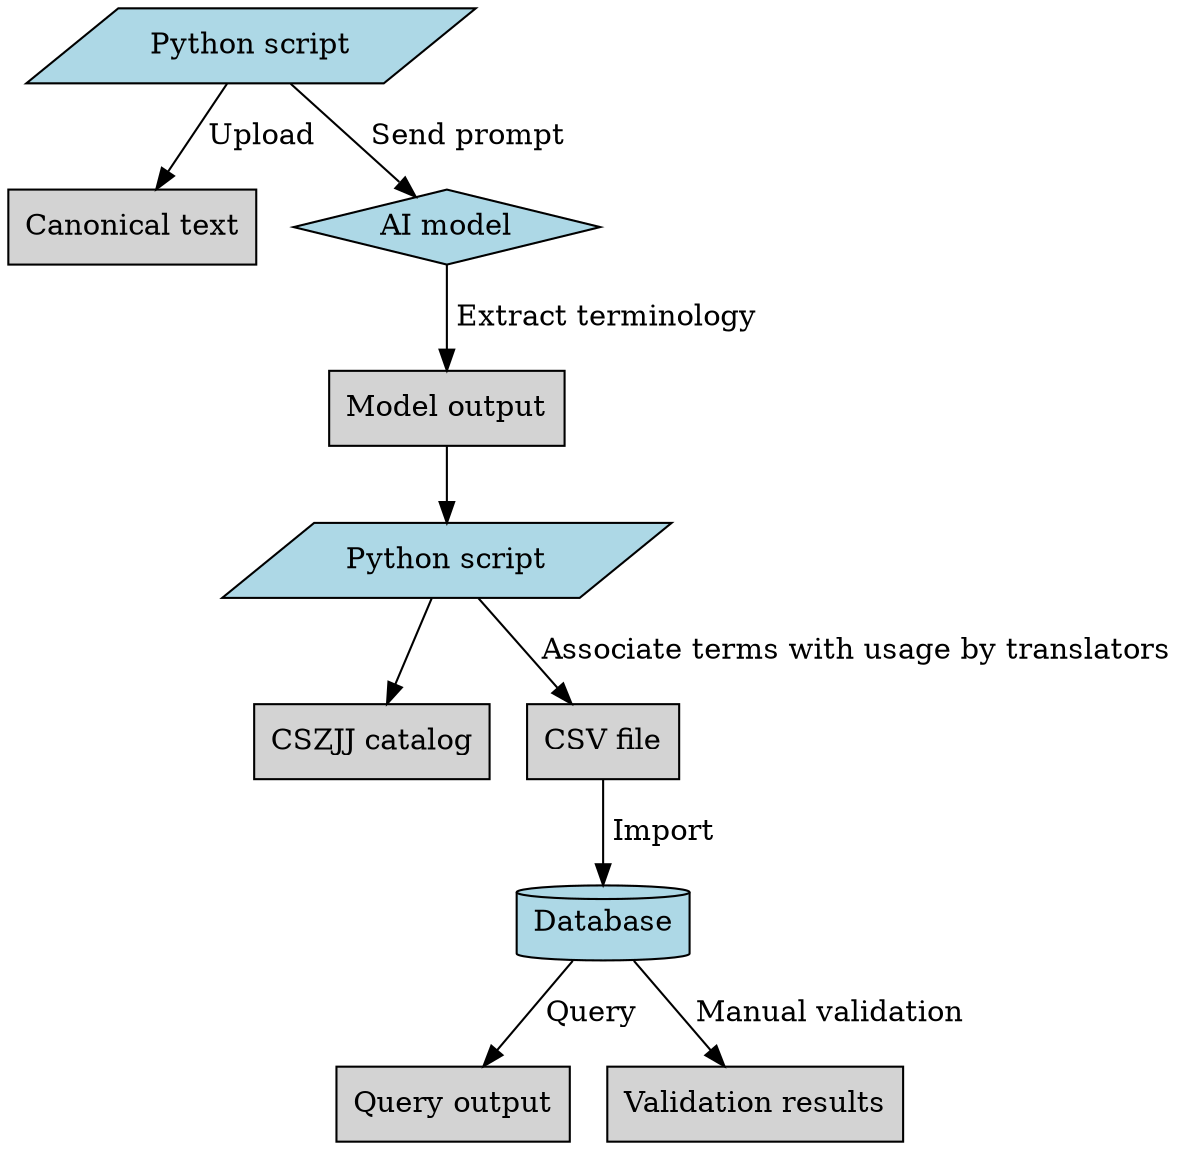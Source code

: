 digraph D {

  Script1 [shape=parallelogram, fillcolor=lightblue, style=filled, label="Python script"]
  Text [shape=box, fillcolor=lightgrey, style=filled, label="Canonical text"]
  Gemini [shape=diamond, fillcolor=lightblue, style=filled, label="AI model"]
  GeminiOutput [shape=box, fillcolor=lightgrey, style=filled, label="Model output"]
  CSZJJ [shape=box, fillcolor=lightgrey, style=filled, label="CSZJJ catalog"]
  Script2 [shape=parallelogram, fillcolor=lightblue, style=filled, label="Python script"]
  File [shape=box, fillcolor=lightgrey, style=filled, label="CSV file"]
  Database [shape=cylinder, fillcolor=lightblue, style=filled]
  Output [shape=box, fillcolor=lightgrey, style=filled, label="Query output"]
  Validation [shape=box, fillcolor=lightgrey, style=filled, label="Validation results"]

  Script1 -> Gemini [label=" Send prompt"]
  Script1 -> Text [label=" Upload"]
  Gemini -> GeminiOutput [label=" Extract terminology"]
  GeminiOutput -> Script2
  Script2 -> File [label=" Associate terms with usage by translators"]
  Script2 -> CSZJJ
  File -> Database [label=" Import"]
  Database -> Output [label=" Query"]
  Database -> Validation [label=" Manual validation"]

}
